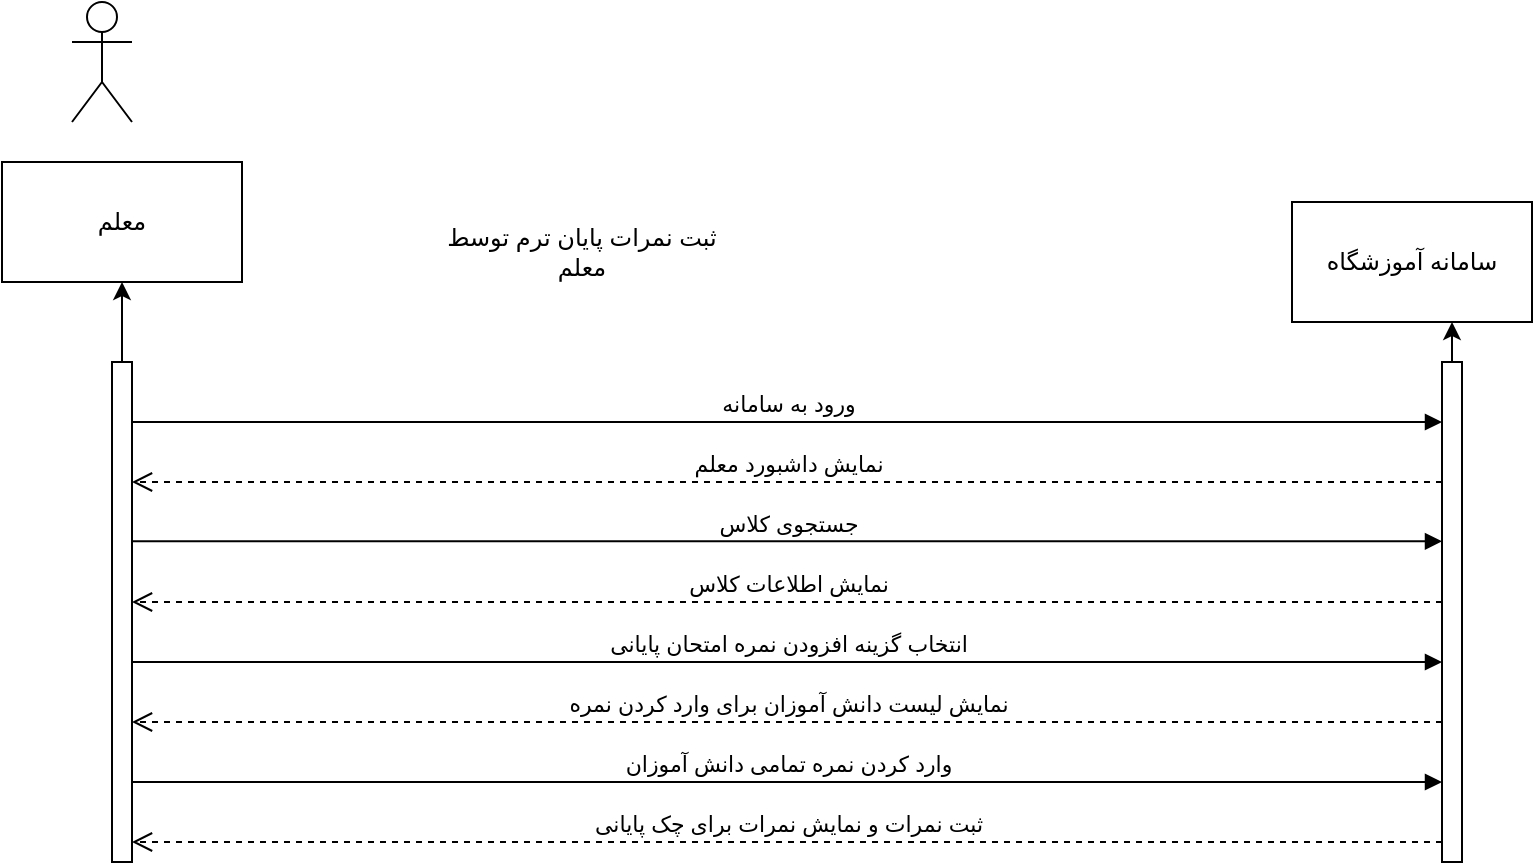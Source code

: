 <mxfile version="27.0.9">
  <diagram name="Page-1" id="zMxf11R-eq7wMrZJwJS-">
    <mxGraphModel dx="703" dy="866" grid="1" gridSize="10" guides="1" tooltips="1" connect="1" arrows="1" fold="1" page="1" pageScale="1" pageWidth="850" pageHeight="1100" math="0" shadow="0">
      <root>
        <mxCell id="0" />
        <mxCell id="1" parent="0" />
        <mxCell id="1z1axCgXAba3cJ5LpO2M-1" value="" style="edgeStyle=orthogonalEdgeStyle;rounded=0;orthogonalLoop=1;jettySize=auto;html=1;curved=0;" edge="1" parent="1" source="1z1axCgXAba3cJ5LpO2M-2" target="1z1axCgXAba3cJ5LpO2M-5">
          <mxGeometry relative="1" as="geometry">
            <Array as="points">
              <mxPoint x="90" y="300" />
              <mxPoint x="90" y="300" />
            </Array>
          </mxGeometry>
        </mxCell>
        <mxCell id="1z1axCgXAba3cJ5LpO2M-2" value="" style="html=1;points=[[0,0,0,0,5],[0,1,0,0,-5],[1,0,0,0,5],[1,1,0,0,-5]];perimeter=orthogonalPerimeter;outlineConnect=0;targetShapes=umlLifeline;portConstraint=eastwest;newEdgeStyle={&quot;curved&quot;:0,&quot;rounded&quot;:0};" vertex="1" parent="1">
          <mxGeometry x="85" y="240" width="10" height="250" as="geometry" />
        </mxCell>
        <mxCell id="1z1axCgXAba3cJ5LpO2M-3" value="ورود به سامانه" style="html=1;verticalAlign=bottom;endArrow=block;curved=0;rounded=0;" edge="1" parent="1" target="1z1axCgXAba3cJ5LpO2M-7">
          <mxGeometry relative="1" as="geometry">
            <mxPoint x="95" y="270" as="sourcePoint" />
            <mxPoint x="495" y="270" as="targetPoint" />
            <Array as="points">
              <mxPoint x="285" y="270" />
            </Array>
          </mxGeometry>
        </mxCell>
        <mxCell id="1z1axCgXAba3cJ5LpO2M-4" value="نمایش داشبورد معلم" style="html=1;verticalAlign=bottom;endArrow=open;dashed=1;endSize=8;curved=0;rounded=0;" edge="1" parent="1" source="1z1axCgXAba3cJ5LpO2M-7">
          <mxGeometry relative="1" as="geometry">
            <mxPoint x="95" y="300" as="targetPoint" />
            <mxPoint x="495" y="300" as="sourcePoint" />
            <Array as="points">
              <mxPoint x="295" y="300" />
            </Array>
          </mxGeometry>
        </mxCell>
        <mxCell id="1z1axCgXAba3cJ5LpO2M-5" value="معلم" style="whiteSpace=wrap;html=1;" vertex="1" parent="1">
          <mxGeometry x="30" y="140" width="120" height="60" as="geometry" />
        </mxCell>
        <mxCell id="1z1axCgXAba3cJ5LpO2M-6" style="edgeStyle=orthogonalEdgeStyle;rounded=0;orthogonalLoop=1;jettySize=auto;html=1;curved=0;" edge="1" parent="1" source="1z1axCgXAba3cJ5LpO2M-7" target="1z1axCgXAba3cJ5LpO2M-8">
          <mxGeometry relative="1" as="geometry">
            <Array as="points">
              <mxPoint x="755" y="230" />
              <mxPoint x="755" y="230" />
            </Array>
          </mxGeometry>
        </mxCell>
        <mxCell id="1z1axCgXAba3cJ5LpO2M-7" value="" style="html=1;points=[[0,0,0,0,5],[0,1,0,0,-5],[1,0,0,0,5],[1,1,0,0,-5]];perimeter=orthogonalPerimeter;outlineConnect=0;targetShapes=umlLifeline;portConstraint=eastwest;newEdgeStyle={&quot;curved&quot;:0,&quot;rounded&quot;:0};" vertex="1" parent="1">
          <mxGeometry x="750" y="240" width="10" height="250" as="geometry" />
        </mxCell>
        <mxCell id="1z1axCgXAba3cJ5LpO2M-8" value="سامانه آموزشگاه" style="whiteSpace=wrap;html=1;" vertex="1" parent="1">
          <mxGeometry x="675" y="160" width="120" height="60" as="geometry" />
        </mxCell>
        <mxCell id="1z1axCgXAba3cJ5LpO2M-9" value="جستجوی کلاس" style="html=1;verticalAlign=bottom;endArrow=block;curved=0;rounded=0;" edge="1" parent="1" target="1z1axCgXAba3cJ5LpO2M-7">
          <mxGeometry relative="1" as="geometry">
            <mxPoint x="95" y="329.66" as="sourcePoint" />
            <mxPoint x="495" y="329.66" as="targetPoint" />
            <Array as="points">
              <mxPoint x="305" y="329.66" />
            </Array>
          </mxGeometry>
        </mxCell>
        <mxCell id="1z1axCgXAba3cJ5LpO2M-10" value="نمایش اطلاعات کلاس" style="html=1;verticalAlign=bottom;endArrow=open;dashed=1;endSize=8;curved=0;rounded=0;" edge="1" parent="1" source="1z1axCgXAba3cJ5LpO2M-7">
          <mxGeometry relative="1" as="geometry">
            <mxPoint x="95" y="360" as="targetPoint" />
            <mxPoint x="495" y="360" as="sourcePoint" />
            <Array as="points">
              <mxPoint x="345" y="360" />
            </Array>
          </mxGeometry>
        </mxCell>
        <mxCell id="1z1axCgXAba3cJ5LpO2M-11" value="ثبت نمرات پایان ترم توسط معلم" style="text;html=1;align=center;verticalAlign=middle;whiteSpace=wrap;rounded=0;" vertex="1" parent="1">
          <mxGeometry x="245" y="170" width="150" height="30" as="geometry" />
        </mxCell>
        <mxCell id="1z1axCgXAba3cJ5LpO2M-12" value="" style="shape=umlActor;verticalLabelPosition=bottom;verticalAlign=top;html=1;outlineConnect=0;" vertex="1" parent="1">
          <mxGeometry x="65" y="60" width="30" height="60" as="geometry" />
        </mxCell>
        <mxCell id="1z1axCgXAba3cJ5LpO2M-13" value="انتخاب گزینه افزودن نمره امتحان پایانی" style="html=1;verticalAlign=bottom;endArrow=block;curved=0;rounded=0;" edge="1" parent="1" target="1z1axCgXAba3cJ5LpO2M-7">
          <mxGeometry relative="1" as="geometry">
            <mxPoint x="95" y="390" as="sourcePoint" />
            <mxPoint x="495" y="390" as="targetPoint" />
            <Array as="points">
              <mxPoint x="325" y="390" />
            </Array>
          </mxGeometry>
        </mxCell>
        <mxCell id="1z1axCgXAba3cJ5LpO2M-14" value="نمایش لیست دانش آموزان برای وارد کردن نمره" style="html=1;verticalAlign=bottom;endArrow=open;dashed=1;endSize=8;curved=0;rounded=0;" edge="1" parent="1" source="1z1axCgXAba3cJ5LpO2M-7" target="1z1axCgXAba3cJ5LpO2M-2">
          <mxGeometry relative="1" as="geometry">
            <mxPoint x="95" y="420" as="targetPoint" />
            <mxPoint x="495" y="420" as="sourcePoint" />
            <Array as="points">
              <mxPoint x="345" y="420" />
            </Array>
          </mxGeometry>
        </mxCell>
        <mxCell id="1z1axCgXAba3cJ5LpO2M-15" value="وارد کردن نمره تمامی دانش آموزان" style="html=1;verticalAlign=bottom;endArrow=block;curved=0;rounded=0;" edge="1" parent="1">
          <mxGeometry relative="1" as="geometry">
            <mxPoint x="95" y="450" as="sourcePoint" />
            <mxPoint x="750" y="450" as="targetPoint" />
            <Array as="points">
              <mxPoint x="325" y="450" />
            </Array>
          </mxGeometry>
        </mxCell>
        <mxCell id="1z1axCgXAba3cJ5LpO2M-16" value="ثبت نمرات و نمایش نمرات برای چک پایانی" style="html=1;verticalAlign=bottom;endArrow=open;dashed=1;endSize=8;curved=0;rounded=0;" edge="1" parent="1">
          <mxGeometry relative="1" as="geometry">
            <mxPoint x="95" y="480" as="targetPoint" />
            <mxPoint x="750" y="480" as="sourcePoint" />
            <Array as="points">
              <mxPoint x="345" y="480" />
            </Array>
          </mxGeometry>
        </mxCell>
      </root>
    </mxGraphModel>
  </diagram>
</mxfile>

